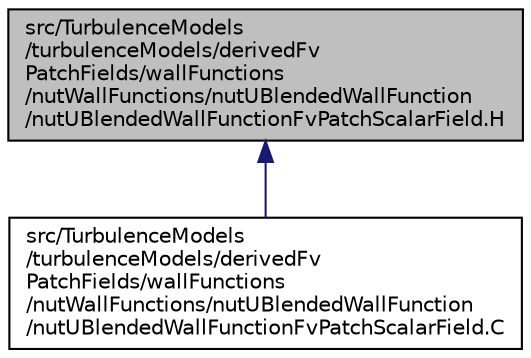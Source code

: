 digraph "src/TurbulenceModels/turbulenceModels/derivedFvPatchFields/wallFunctions/nutWallFunctions/nutUBlendedWallFunction/nutUBlendedWallFunctionFvPatchScalarField.H"
{
  bgcolor="transparent";
  edge [fontname="Helvetica",fontsize="10",labelfontname="Helvetica",labelfontsize="10"];
  node [fontname="Helvetica",fontsize="10",shape=record];
  Node1 [label="src/TurbulenceModels\l/turbulenceModels/derivedFv\lPatchFields/wallFunctions\l/nutWallFunctions/nutUBlendedWallFunction\l/nutUBlendedWallFunctionFvPatchScalarField.H",height=0.2,width=0.4,color="black", fillcolor="grey75", style="filled" fontcolor="black"];
  Node1 -> Node2 [dir="back",color="midnightblue",fontsize="10",style="solid",fontname="Helvetica"];
  Node2 [label="src/TurbulenceModels\l/turbulenceModels/derivedFv\lPatchFields/wallFunctions\l/nutWallFunctions/nutUBlendedWallFunction\l/nutUBlendedWallFunctionFvPatchScalarField.C",height=0.2,width=0.4,color="black",URL="$nutUBlendedWallFunctionFvPatchScalarField_8C.html"];
}
